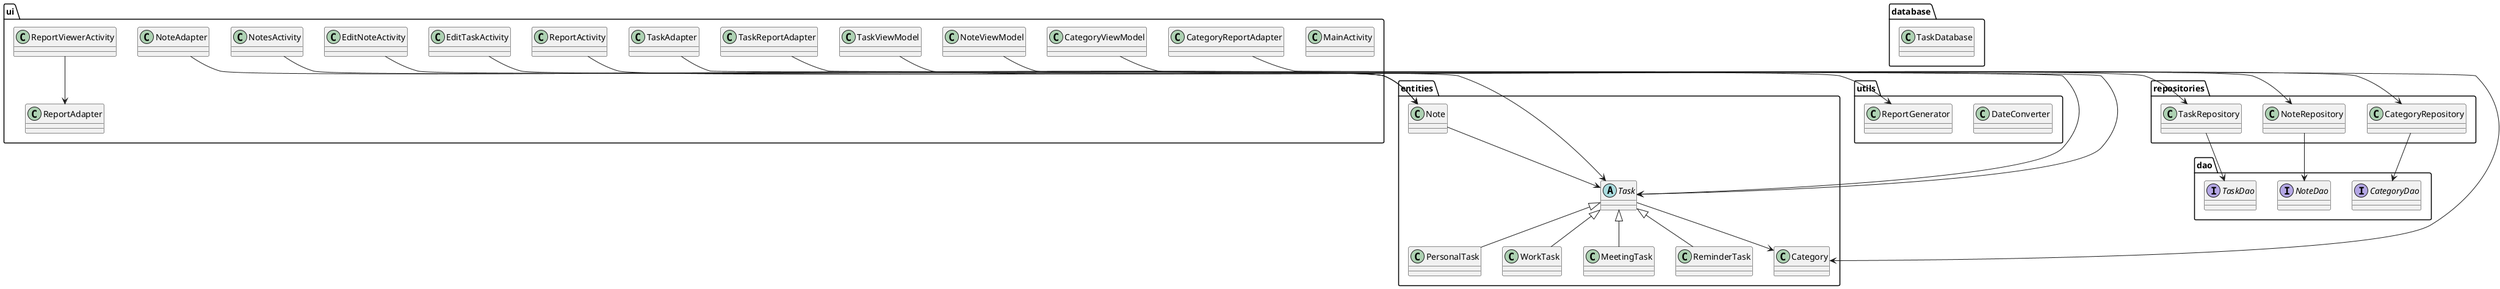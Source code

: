 @startUML

package dao {
  interface CategoryDao
  interface NoteDao
  interface TaskDao
}

package database {
  class TaskDatabase
}

package utils {
  class DateConverter
  class ReportGenerator
}

package entities {
  class Category
  abstract class Task
  class PersonalTask extends Task
  class WorkTask extends Task
  class MeetingTask extends Task
  class ReminderTask extends Task
  class Note
}

package repositories {
  class CategoryRepository
  class NoteRepository
  class TaskRepository
}

package ui {
  class MainActivity
  class EditNoteActivity
  class EditTaskActivity
  class NotesActivity
  class ReportActivity
  class ReportViewerActivity
  class CategoryViewModel
  class NoteViewModel
  class TaskViewModel
  class ReportAdapter
  class CategoryReportAdapter
  class NoteAdapter
  class TaskAdapter
  class TaskReportAdapter
}

entities.Task --> entities.Category
entities.Note --> entities.Task

repositories.CategoryRepository --> dao.CategoryDao
repositories.NoteRepository --> dao.NoteDao
repositories.TaskRepository --> dao.TaskDao

ui.CategoryViewModel --> repositories.CategoryRepository
ui.NoteViewModel --> repositories.NoteRepository
ui.TaskViewModel --> repositories.TaskRepository

ui.EditNoteActivity --> entities.Note
ui.EditTaskActivity --> entities.Task
ui.NotesActivity --> entities.Note
ui.ReportActivity --> utils.ReportGenerator
ui.ReportViewerActivity --> ui.ReportAdapter

ui.TaskAdapter --> entities.Task
ui.NoteAdapter --> entities.Note
ui.CategoryReportAdapter --> entities.Category
ui.TaskReportAdapter --> entities.Task

@enduml
